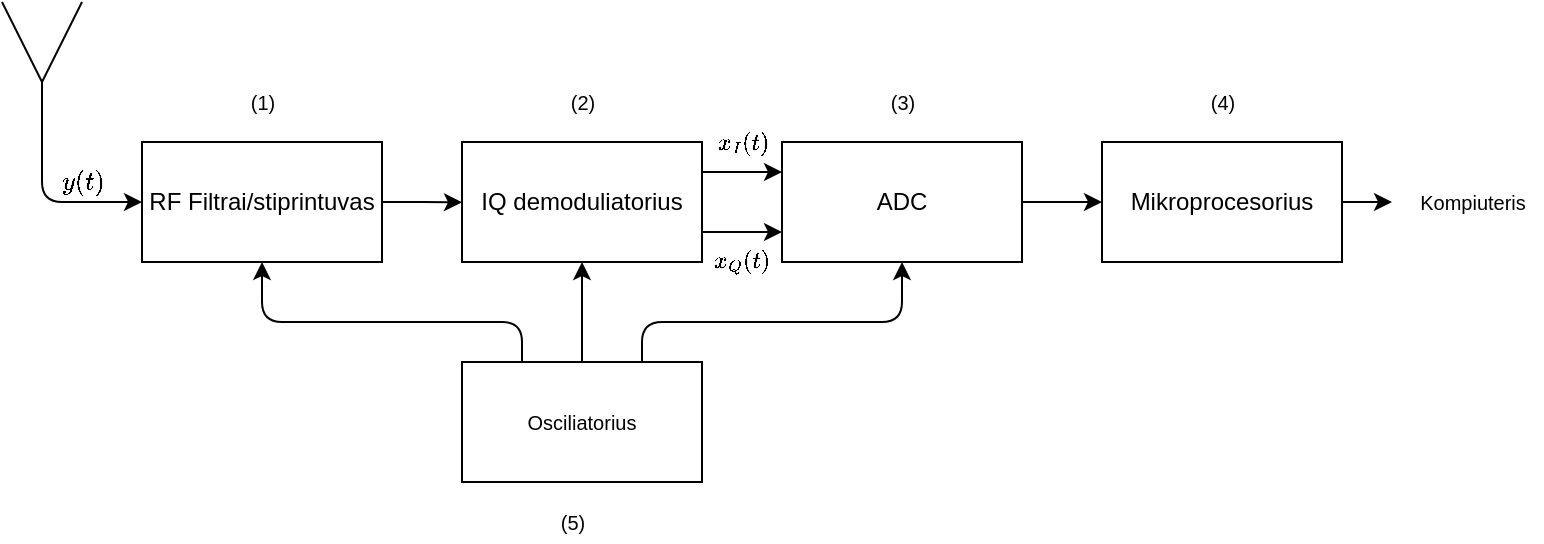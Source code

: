 <mxfile version="14.7.6" type="device"><diagram id="g0le0KjSMBsWcp3e5hNI" name="Page-1"><mxGraphModel dx="1185" dy="688" grid="1" gridSize="10" guides="1" tooltips="1" connect="1" arrows="1" fold="1" page="1" pageScale="1" pageWidth="850" pageHeight="1100" math="1" shadow="0"><root><mxCell id="0"/><mxCell id="1" parent="0"/><mxCell id="VT-SmmWjvvVlQq66dCUG-7" style="edgeStyle=orthogonalEdgeStyle;rounded=0;orthogonalLoop=1;jettySize=auto;html=1;exitX=1;exitY=0.5;exitDx=0;exitDy=0;" edge="1" parent="1" source="VT-SmmWjvvVlQq66dCUG-1"><mxGeometry relative="1" as="geometry"><mxPoint x="290" y="360.143" as="targetPoint"/></mxGeometry></mxCell><mxCell id="VT-SmmWjvvVlQq66dCUG-1" value="RF Filtrai/stiprintuvas" style="rounded=0;whiteSpace=wrap;html=1;" vertex="1" parent="1"><mxGeometry x="130" y="330" width="120" height="60" as="geometry"/></mxCell><mxCell id="VT-SmmWjvvVlQq66dCUG-5" value="" style="group" vertex="1" connectable="0" parent="1"><mxGeometry x="60" y="260" width="40" height="40" as="geometry"/></mxCell><mxCell id="VT-SmmWjvvVlQq66dCUG-2" value="" style="endArrow=none;html=1;" edge="1" parent="VT-SmmWjvvVlQq66dCUG-5"><mxGeometry width="50" height="50" relative="1" as="geometry"><mxPoint x="20" y="40" as="sourcePoint"/><mxPoint x="40" as="targetPoint"/></mxGeometry></mxCell><mxCell id="VT-SmmWjvvVlQq66dCUG-4" value="" style="endArrow=none;html=1;" edge="1" parent="VT-SmmWjvvVlQq66dCUG-5"><mxGeometry width="50" height="50" relative="1" as="geometry"><mxPoint x="20" y="40" as="sourcePoint"/><mxPoint as="targetPoint"/></mxGeometry></mxCell><mxCell id="VT-SmmWjvvVlQq66dCUG-6" value="" style="endArrow=classic;html=1;entryX=0;entryY=0.5;entryDx=0;entryDy=0;edgeStyle=orthogonalEdgeStyle;" edge="1" parent="1" target="VT-SmmWjvvVlQq66dCUG-1"><mxGeometry width="50" height="50" relative="1" as="geometry"><mxPoint x="80" y="300" as="sourcePoint"/><mxPoint x="130" y="250" as="targetPoint"/><Array as="points"><mxPoint x="80" y="360"/></Array></mxGeometry></mxCell><mxCell id="VT-SmmWjvvVlQq66dCUG-10" style="edgeStyle=orthogonalEdgeStyle;rounded=0;orthogonalLoop=1;jettySize=auto;html=1;exitX=1;exitY=0.25;exitDx=0;exitDy=0;entryX=0;entryY=0.25;entryDx=0;entryDy=0;" edge="1" parent="1" source="VT-SmmWjvvVlQq66dCUG-8" target="VT-SmmWjvvVlQq66dCUG-9"><mxGeometry relative="1" as="geometry"/></mxCell><mxCell id="VT-SmmWjvvVlQq66dCUG-11" style="edgeStyle=orthogonalEdgeStyle;rounded=0;orthogonalLoop=1;jettySize=auto;html=1;exitX=1;exitY=0.75;exitDx=0;exitDy=0;entryX=0;entryY=0.75;entryDx=0;entryDy=0;" edge="1" parent="1" source="VT-SmmWjvvVlQq66dCUG-8" target="VT-SmmWjvvVlQq66dCUG-9"><mxGeometry relative="1" as="geometry"/></mxCell><mxCell id="VT-SmmWjvvVlQq66dCUG-8" value="IQ demoduliatorius" style="rounded=0;whiteSpace=wrap;html=1;" vertex="1" parent="1"><mxGeometry x="290" y="330" width="120" height="60" as="geometry"/></mxCell><mxCell id="VT-SmmWjvvVlQq66dCUG-16" style="edgeStyle=orthogonalEdgeStyle;rounded=0;orthogonalLoop=1;jettySize=auto;html=1;exitX=1;exitY=0.5;exitDx=0;exitDy=0;entryX=0;entryY=0.5;entryDx=0;entryDy=0;fontSize=10;" edge="1" parent="1" source="VT-SmmWjvvVlQq66dCUG-9" target="VT-SmmWjvvVlQq66dCUG-15"><mxGeometry relative="1" as="geometry"/></mxCell><mxCell id="VT-SmmWjvvVlQq66dCUG-9" value="ADC" style="rounded=0;whiteSpace=wrap;html=1;" vertex="1" parent="1"><mxGeometry x="450" y="330" width="120" height="60" as="geometry"/></mxCell><mxCell id="VT-SmmWjvvVlQq66dCUG-12" value="$$x_I(t)$$" style="text;html=1;align=center;verticalAlign=middle;resizable=0;points=[];autosize=1;strokeColor=none;fontSize=10;" vertex="1" parent="1"><mxGeometry x="400" y="320" width="60" height="20" as="geometry"/></mxCell><mxCell id="VT-SmmWjvvVlQq66dCUG-13" value="$$x_Q(t)$$" style="text;html=1;align=center;verticalAlign=middle;resizable=0;points=[];autosize=1;strokeColor=none;fontSize=10;" vertex="1" parent="1"><mxGeometry x="395" y="380" width="70" height="20" as="geometry"/></mxCell><mxCell id="VT-SmmWjvvVlQq66dCUG-14" value="$$y(t)$$" style="text;html=1;align=center;verticalAlign=middle;resizable=0;points=[];autosize=1;strokeColor=none;fontSize=11;" vertex="1" parent="1"><mxGeometry x="70" y="340" width="60" height="20" as="geometry"/></mxCell><mxCell id="VT-SmmWjvvVlQq66dCUG-17" style="edgeStyle=orthogonalEdgeStyle;rounded=0;orthogonalLoop=1;jettySize=auto;html=1;exitX=1;exitY=0.5;exitDx=0;exitDy=0;fontSize=10;" edge="1" parent="1" source="VT-SmmWjvvVlQq66dCUG-15"><mxGeometry relative="1" as="geometry"><mxPoint x="755" y="360" as="targetPoint"/></mxGeometry></mxCell><mxCell id="VT-SmmWjvvVlQq66dCUG-15" value="Mikroprocesorius" style="rounded=0;whiteSpace=wrap;html=1;" vertex="1" parent="1"><mxGeometry x="610" y="330" width="120" height="60" as="geometry"/></mxCell><mxCell id="VT-SmmWjvvVlQq66dCUG-18" value="Kompiuteris" style="text;html=1;align=center;verticalAlign=middle;resizable=0;points=[];autosize=1;strokeColor=none;fontSize=10;" vertex="1" parent="1"><mxGeometry x="760" y="350" width="70" height="20" as="geometry"/></mxCell><mxCell id="VT-SmmWjvvVlQq66dCUG-21" style="edgeStyle=orthogonalEdgeStyle;rounded=0;orthogonalLoop=1;jettySize=auto;html=1;exitX=0.5;exitY=0;exitDx=0;exitDy=0;entryX=0.5;entryY=1;entryDx=0;entryDy=0;fontSize=10;" edge="1" parent="1" source="VT-SmmWjvvVlQq66dCUG-20" target="VT-SmmWjvvVlQq66dCUG-8"><mxGeometry relative="1" as="geometry"/></mxCell><mxCell id="VT-SmmWjvvVlQq66dCUG-23" style="edgeStyle=orthogonalEdgeStyle;rounded=1;orthogonalLoop=1;jettySize=auto;html=1;exitX=0.25;exitY=0;exitDx=0;exitDy=0;entryX=0.5;entryY=1;entryDx=0;entryDy=0;fontSize=10;" edge="1" parent="1" source="VT-SmmWjvvVlQq66dCUG-20" target="VT-SmmWjvvVlQq66dCUG-1"><mxGeometry relative="1" as="geometry"><Array as="points"><mxPoint x="320" y="420"/><mxPoint x="190" y="420"/></Array></mxGeometry></mxCell><mxCell id="VT-SmmWjvvVlQq66dCUG-20" value="Osciliatorius" style="rounded=0;whiteSpace=wrap;html=1;fontSize=10;" vertex="1" parent="1"><mxGeometry x="290" y="440" width="120" height="60" as="geometry"/></mxCell><mxCell id="VT-SmmWjvvVlQq66dCUG-22" value="" style="endArrow=classic;html=1;fontSize=10;entryX=0.5;entryY=1;entryDx=0;entryDy=0;edgeStyle=orthogonalEdgeStyle;exitX=0.75;exitY=0;exitDx=0;exitDy=0;" edge="1" parent="1" source="VT-SmmWjvvVlQq66dCUG-20" target="VT-SmmWjvvVlQq66dCUG-9"><mxGeometry width="50" height="50" relative="1" as="geometry"><mxPoint x="350" y="440" as="sourcePoint"/><mxPoint x="510" y="290" as="targetPoint"/><Array as="points"><mxPoint x="380" y="420"/><mxPoint x="510" y="420"/></Array></mxGeometry></mxCell><mxCell id="VT-SmmWjvvVlQq66dCUG-24" value="(1)" style="text;html=1;align=center;verticalAlign=middle;resizable=0;points=[];autosize=1;strokeColor=none;fontSize=10;" vertex="1" parent="1"><mxGeometry x="175" y="300" width="30" height="20" as="geometry"/></mxCell><mxCell id="VT-SmmWjvvVlQq66dCUG-26" value="(2)" style="text;html=1;align=center;verticalAlign=middle;resizable=0;points=[];autosize=1;strokeColor=none;fontSize=10;" vertex="1" parent="1"><mxGeometry x="335" y="300" width="30" height="20" as="geometry"/></mxCell><mxCell id="VT-SmmWjvvVlQq66dCUG-27" value="(3)" style="text;html=1;align=center;verticalAlign=middle;resizable=0;points=[];autosize=1;strokeColor=none;fontSize=10;" vertex="1" parent="1"><mxGeometry x="495" y="300" width="30" height="20" as="geometry"/></mxCell><mxCell id="VT-SmmWjvvVlQq66dCUG-28" value="(4)" style="text;html=1;align=center;verticalAlign=middle;resizable=0;points=[];autosize=1;strokeColor=none;fontSize=10;" vertex="1" parent="1"><mxGeometry x="655" y="300" width="30" height="20" as="geometry"/></mxCell><mxCell id="VT-SmmWjvvVlQq66dCUG-29" value="(5)" style="text;html=1;align=center;verticalAlign=middle;resizable=0;points=[];autosize=1;strokeColor=none;fontSize=10;" vertex="1" parent="1"><mxGeometry x="330" y="510" width="30" height="20" as="geometry"/></mxCell></root></mxGraphModel></diagram></mxfile>